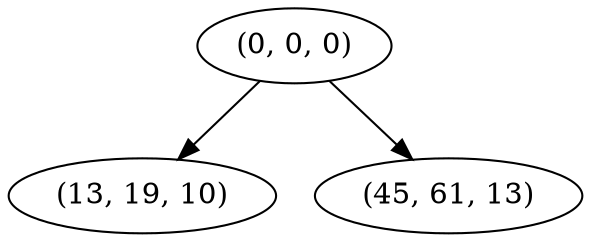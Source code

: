 digraph tree {
    "(0, 0, 0)";
    "(13, 19, 10)";
    "(45, 61, 13)";
    "(0, 0, 0)" -> "(13, 19, 10)";
    "(0, 0, 0)" -> "(45, 61, 13)";
}
